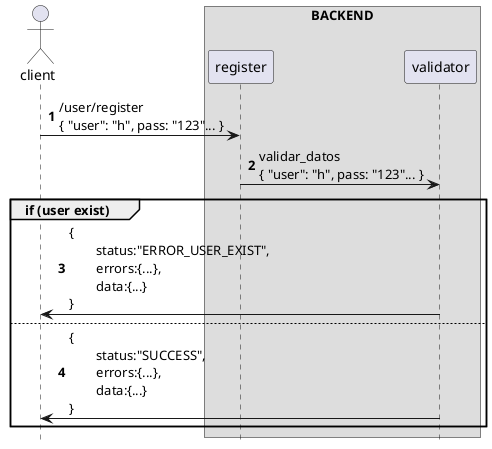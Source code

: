 @startuml
hide footbox
autonumber

actor client

box "BACKEND"
participant register
participant validator
end box


client -> register: /user/register\n{ "user": "h", pass: "123"... }
register -> validator: validar_datos\n{ "user": "h", pass: "123"... }

group if (user exist)
  validator -> client: {\n\tstatus:"ERROR_USER_EXIST", \n\terrors:{...}, \n\tdata:{...}\n}
else
  validator -> client: {\n\tstatus:"SUCCESS", \n\terrors:{...}, \n\tdata:{...}\n}
end

@enduml